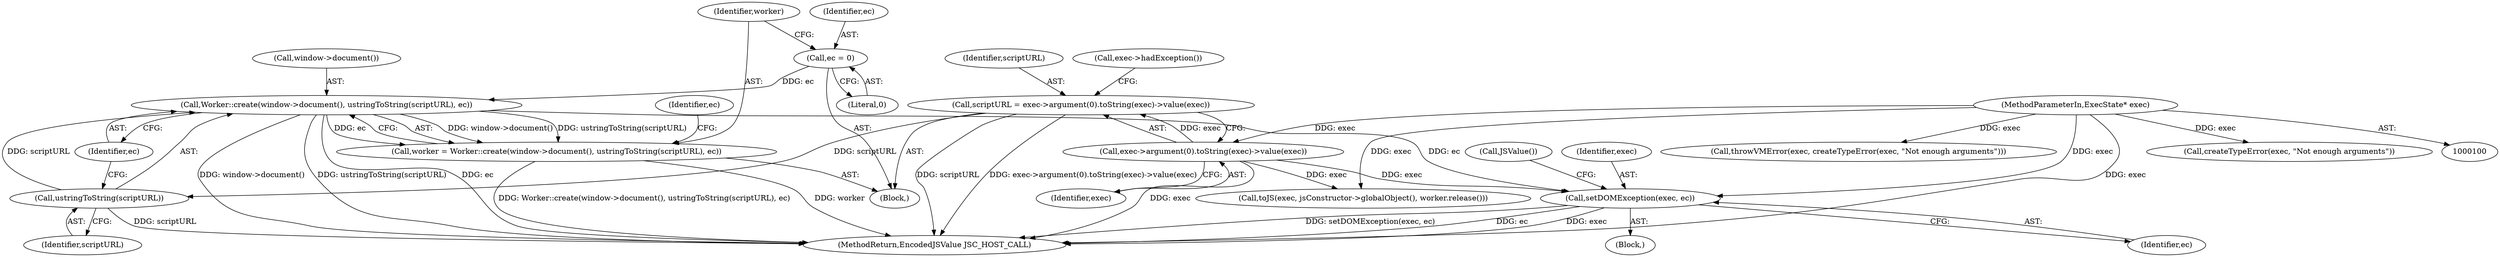 digraph "0_Chrome_b944f670bb7a8a919daac497a4ea0536c954c201_7@API" {
"1000134" [label="(Call,Worker::create(window->document(), ustringToString(scriptURL), ec))"];
"1000136" [label="(Call,ustringToString(scriptURL))"];
"1000114" [label="(Call,scriptURL = exec->argument(0).toString(exec)->value(exec))"];
"1000116" [label="(Call,exec->argument(0).toString(exec)->value(exec))"];
"1000101" [label="(MethodParameterIn,ExecState* exec)"];
"1000128" [label="(Call,ec = 0)"];
"1000132" [label="(Call,worker = Worker::create(window->document(), ustringToString(scriptURL), ec))"];
"1000142" [label="(Call,setDOMException(exec, ec))"];
"1000108" [label="(Call,throwVMError(exec, createTypeError(exec, \"Not enough arguments\")))"];
"1000116" [label="(Call,exec->argument(0).toString(exec)->value(exec))"];
"1000130" [label="(Literal,0)"];
"1000142" [label="(Call,setDOMException(exec, ec))"];
"1000117" [label="(Identifier,exec)"];
"1000138" [label="(Identifier,ec)"];
"1000102" [label="(Block,)"];
"1000101" [label="(MethodParameterIn,ExecState* exec)"];
"1000151" [label="(Call,toJS(exec, jsConstructor->globalObject(), worker.release()))"];
"1000114" [label="(Call,scriptURL = exec->argument(0).toString(exec)->value(exec))"];
"1000136" [label="(Call,ustringToString(scriptURL))"];
"1000115" [label="(Identifier,scriptURL)"];
"1000110" [label="(Call,createTypeError(exec, \"Not enough arguments\"))"];
"1000144" [label="(Identifier,ec)"];
"1000119" [label="(Call,exec->hadException())"];
"1000133" [label="(Identifier,worker)"];
"1000141" [label="(Block,)"];
"1000135" [label="(Call,window->document())"];
"1000129" [label="(Identifier,ec)"];
"1000147" [label="(Call,JSValue())"];
"1000137" [label="(Identifier,scriptURL)"];
"1000128" [label="(Call,ec = 0)"];
"1000134" [label="(Call,Worker::create(window->document(), ustringToString(scriptURL), ec))"];
"1000155" [label="(MethodReturn,EncodedJSValue JSC_HOST_CALL)"];
"1000143" [label="(Identifier,exec)"];
"1000132" [label="(Call,worker = Worker::create(window->document(), ustringToString(scriptURL), ec))"];
"1000140" [label="(Identifier,ec)"];
"1000134" -> "1000132"  [label="AST: "];
"1000134" -> "1000138"  [label="CFG: "];
"1000135" -> "1000134"  [label="AST: "];
"1000136" -> "1000134"  [label="AST: "];
"1000138" -> "1000134"  [label="AST: "];
"1000132" -> "1000134"  [label="CFG: "];
"1000134" -> "1000155"  [label="DDG: window->document()"];
"1000134" -> "1000155"  [label="DDG: ustringToString(scriptURL)"];
"1000134" -> "1000155"  [label="DDG: ec"];
"1000134" -> "1000132"  [label="DDG: window->document()"];
"1000134" -> "1000132"  [label="DDG: ustringToString(scriptURL)"];
"1000134" -> "1000132"  [label="DDG: ec"];
"1000136" -> "1000134"  [label="DDG: scriptURL"];
"1000128" -> "1000134"  [label="DDG: ec"];
"1000134" -> "1000142"  [label="DDG: ec"];
"1000136" -> "1000137"  [label="CFG: "];
"1000137" -> "1000136"  [label="AST: "];
"1000138" -> "1000136"  [label="CFG: "];
"1000136" -> "1000155"  [label="DDG: scriptURL"];
"1000114" -> "1000136"  [label="DDG: scriptURL"];
"1000114" -> "1000102"  [label="AST: "];
"1000114" -> "1000116"  [label="CFG: "];
"1000115" -> "1000114"  [label="AST: "];
"1000116" -> "1000114"  [label="AST: "];
"1000119" -> "1000114"  [label="CFG: "];
"1000114" -> "1000155"  [label="DDG: scriptURL"];
"1000114" -> "1000155"  [label="DDG: exec->argument(0).toString(exec)->value(exec)"];
"1000116" -> "1000114"  [label="DDG: exec"];
"1000116" -> "1000117"  [label="CFG: "];
"1000117" -> "1000116"  [label="AST: "];
"1000116" -> "1000155"  [label="DDG: exec"];
"1000101" -> "1000116"  [label="DDG: exec"];
"1000116" -> "1000142"  [label="DDG: exec"];
"1000116" -> "1000151"  [label="DDG: exec"];
"1000101" -> "1000100"  [label="AST: "];
"1000101" -> "1000155"  [label="DDG: exec"];
"1000101" -> "1000108"  [label="DDG: exec"];
"1000101" -> "1000110"  [label="DDG: exec"];
"1000101" -> "1000142"  [label="DDG: exec"];
"1000101" -> "1000151"  [label="DDG: exec"];
"1000128" -> "1000102"  [label="AST: "];
"1000128" -> "1000130"  [label="CFG: "];
"1000129" -> "1000128"  [label="AST: "];
"1000130" -> "1000128"  [label="AST: "];
"1000133" -> "1000128"  [label="CFG: "];
"1000132" -> "1000102"  [label="AST: "];
"1000133" -> "1000132"  [label="AST: "];
"1000140" -> "1000132"  [label="CFG: "];
"1000132" -> "1000155"  [label="DDG: worker"];
"1000132" -> "1000155"  [label="DDG: Worker::create(window->document(), ustringToString(scriptURL), ec)"];
"1000142" -> "1000141"  [label="AST: "];
"1000142" -> "1000144"  [label="CFG: "];
"1000143" -> "1000142"  [label="AST: "];
"1000144" -> "1000142"  [label="AST: "];
"1000147" -> "1000142"  [label="CFG: "];
"1000142" -> "1000155"  [label="DDG: setDOMException(exec, ec)"];
"1000142" -> "1000155"  [label="DDG: ec"];
"1000142" -> "1000155"  [label="DDG: exec"];
}
